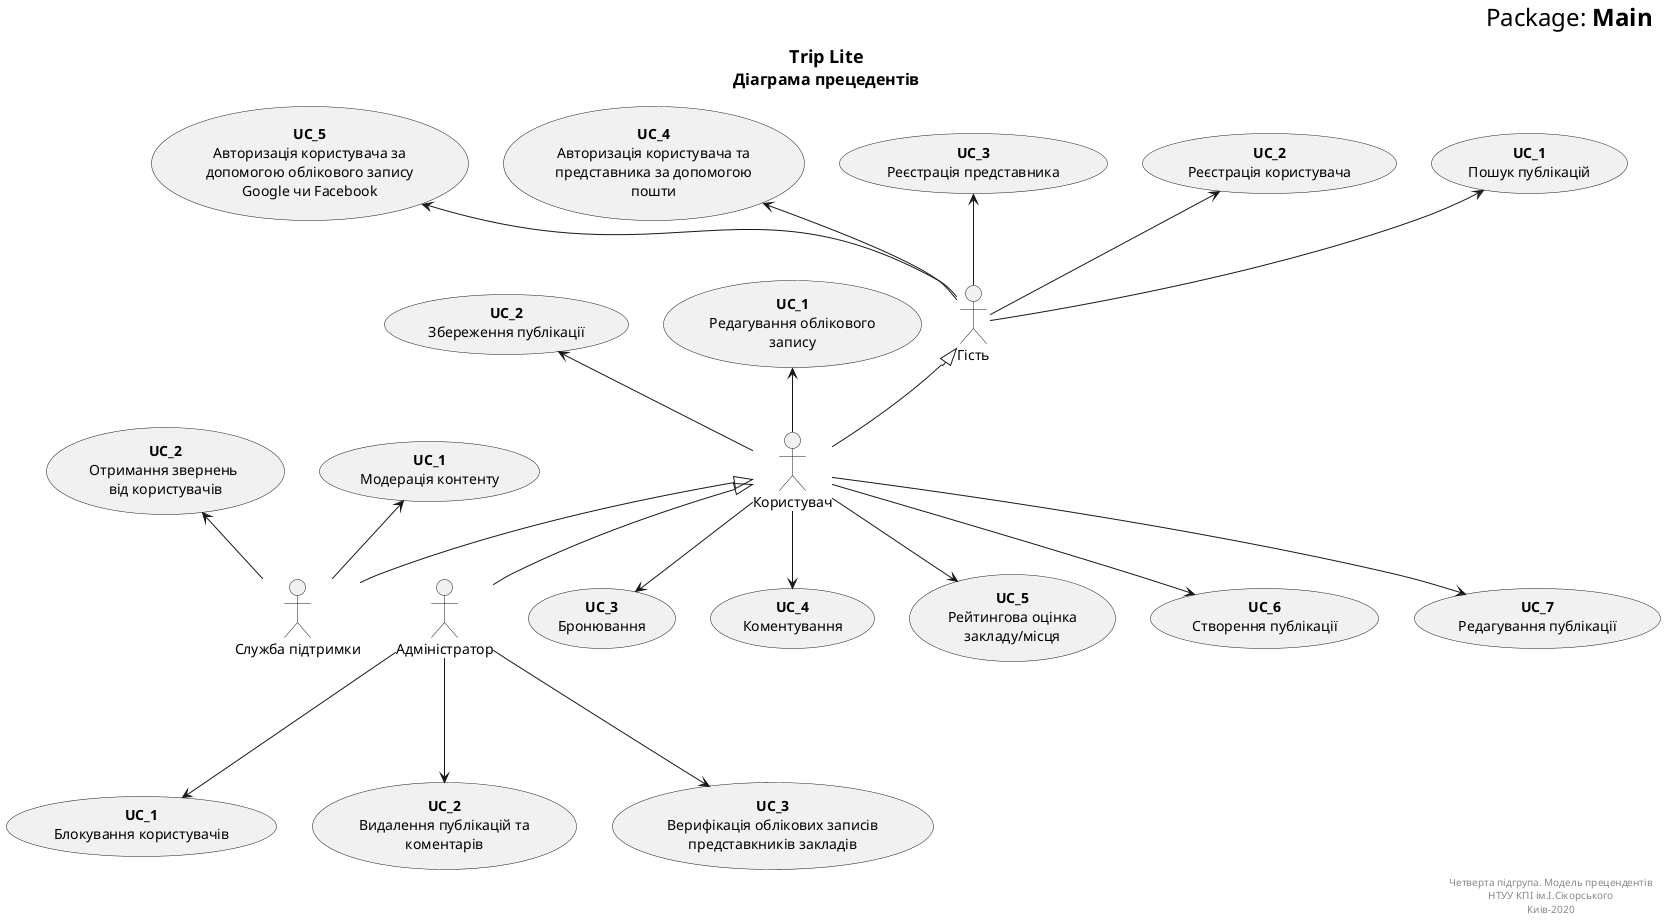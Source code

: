 @startuml
right header
<font size=24 color=black>Package: <b>Main
end header

title
<font size=18 color=black>Trip Lite
<font size=16 color=black>Діаграма прецедентів
end title

actor "Гість" as Guest
actor "Користувач" as User
actor "Служба підтримки" as Support
actor "Адміністратор" as Admin

' UCes for Guest:
usecase "<b>UC_1</b>\nПошук публікацій" as UC1_Guest
usecase "<b>UC_2</b>\nРеєстрація користувача" as UC2_Guest
usecase "<b>UC_3</b>\nРеєстрація представника" as UC3_Guest
usecase "<b>UC_4</b>\nАвторизація користувача та\nпредставника за допомогою\nпошти" as UC4_Guest
usecase "<b>UC_5</b>\nАвторизація користувача за\nдопомогою облікового запису\nGoogle чи Facebook" as UC5_Guest

' UCes for User:
usecase "<b>UC_1</b>\nРедагування облікового\nзапису" as UC1_User
usecase "<b>UC_2</b>\nЗбереження публікації" as UC2_User
usecase "<b>UC_3</b>\nБронювання" as UC3_User
usecase "<b>UC_4</b>\nКоментування" as UC4_User
usecase "<b>UC_5</b>\nРейтингова оцінка\nзакладу/місця" as UC5_User
usecase "<b>UC_6</b>\nСтворення публікації" as UC6_User
usecase "<b>UC_7</b>\nРедагування публікації" as UC7_User

' UCes for Support:
usecase "<b>UC_1</b>\nМодерація контенту" as UC1_Support
usecase "<b>UC_2</b>\nОтримання звернень \nвід користувачів" as UC2_Support

' UCes for Admin:
usecase "<b>UC_1</b>\nБлокування користувачів" as UC1_Admin
usecase "<b>UC_2</b>\nВидалення публікацій та\nкоментарів" as UC2_Admin
usecase "<b>UC_3</b>\nВерифікація облікових записів\nпредставкників закладів" as UC3_Admin

' Actors connections
User -u-|> Guest
Support -u-|> User
Admin -u-|> User


' UCes connectios
Guest -u-> UC1_Guest
Guest -u-> UC2_Guest
Guest -u-> UC3_Guest
Guest -u-> UC4_Guest
Guest -u-> UC5_Guest

User -u-> UC1_User
User -u-> UC2_User
User -d-> UC3_User
User -d-> UC4_User
User -d-> UC5_User
User -d-> UC6_User
User -d-> UC7_User

Support -u-> UC1_Support
Support -u-> UC2_Support

Admin -d--> UC1_Admin
Admin -d--> UC2_Admin
Admin -d--> UC3_Admin

right footer
Четверта підгрупа. Модель прецендентів
НТУУ КПІ ім.І.Сікорського
Киів-2020
end footer
@enduml
